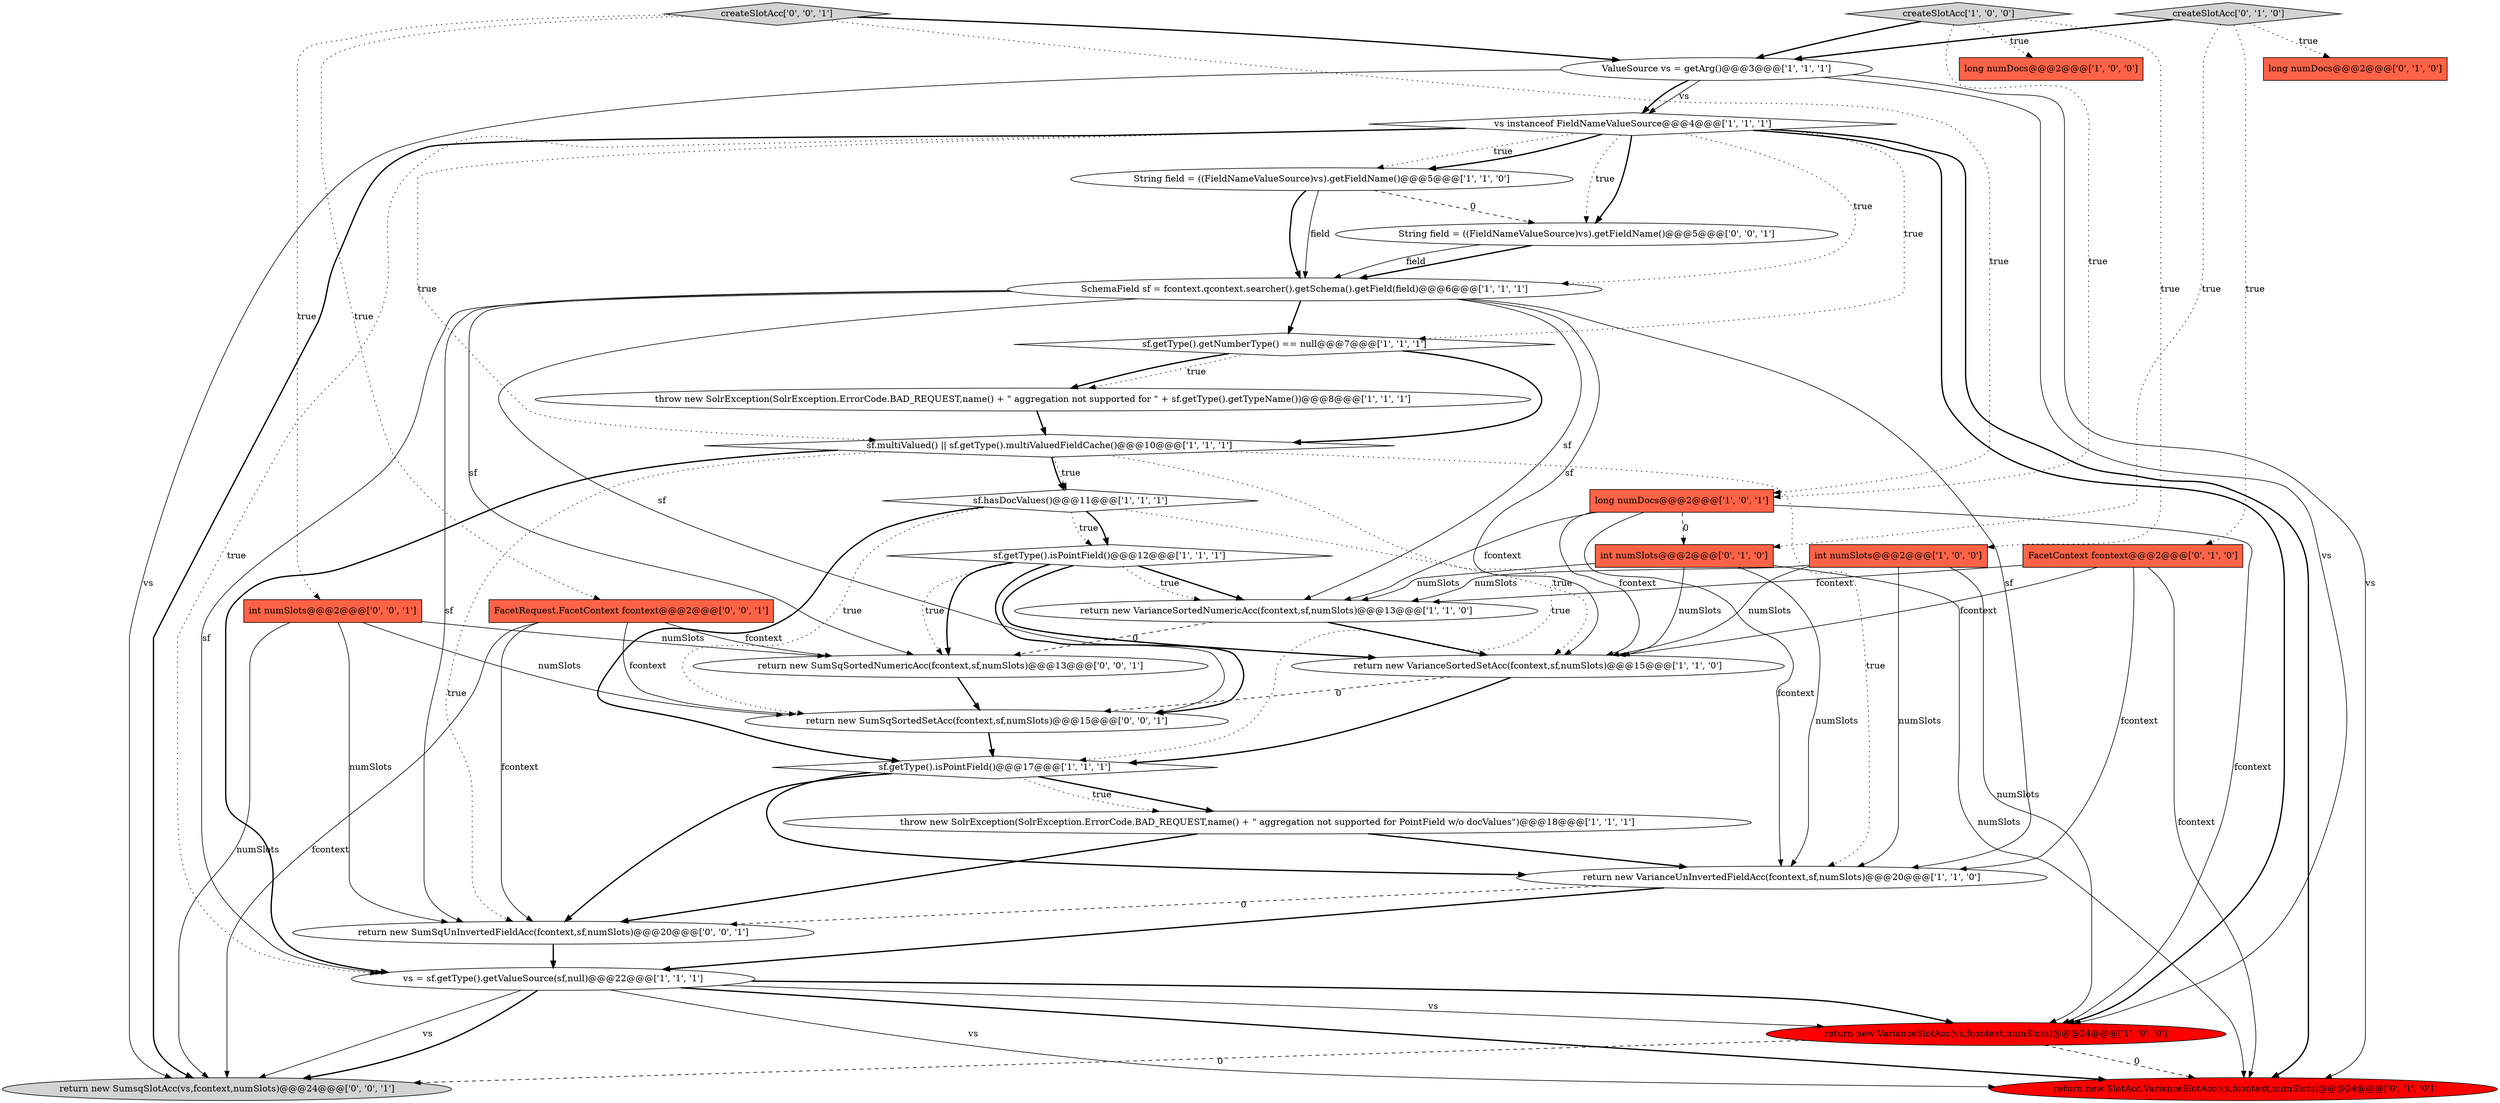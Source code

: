 digraph {
9 [style = filled, label = "throw new SolrException(SolrException.ErrorCode.BAD_REQUEST,name() + \" aggregation not supported for \" + sf.getType().getTypeName())@@@8@@@['1', '1', '1']", fillcolor = white, shape = ellipse image = "AAA0AAABBB1BBB"];
28 [style = filled, label = "String field = ((FieldNameValueSource)vs).getFieldName()@@@5@@@['0', '0', '1']", fillcolor = white, shape = ellipse image = "AAA0AAABBB3BBB"];
7 [style = filled, label = "long numDocs@@@2@@@['1', '0', '0']", fillcolor = tomato, shape = box image = "AAA0AAABBB1BBB"];
17 [style = filled, label = "int numSlots@@@2@@@['1', '0', '0']", fillcolor = tomato, shape = box image = "AAA0AAABBB1BBB"];
25 [style = filled, label = "int numSlots@@@2@@@['0', '0', '1']", fillcolor = tomato, shape = box image = "AAA0AAABBB3BBB"];
1 [style = filled, label = "return new VarianceSlotAcc(vs,fcontext,numSlots)@@@24@@@['1', '0', '0']", fillcolor = red, shape = ellipse image = "AAA1AAABBB1BBB"];
19 [style = filled, label = "long numDocs@@@2@@@['1', '0', '1']", fillcolor = tomato, shape = box image = "AAA0AAABBB1BBB"];
15 [style = filled, label = "sf.hasDocValues()@@@11@@@['1', '1', '1']", fillcolor = white, shape = diamond image = "AAA0AAABBB1BBB"];
21 [style = filled, label = "createSlotAcc['0', '1', '0']", fillcolor = lightgray, shape = diamond image = "AAA0AAABBB2BBB"];
5 [style = filled, label = "vs instanceof FieldNameValueSource@@@4@@@['1', '1', '1']", fillcolor = white, shape = diamond image = "AAA0AAABBB1BBB"];
13 [style = filled, label = "vs = sf.getType().getValueSource(sf,null)@@@22@@@['1', '1', '1']", fillcolor = white, shape = ellipse image = "AAA0AAABBB1BBB"];
11 [style = filled, label = "SchemaField sf = fcontext.qcontext.searcher().getSchema().getField(field)@@@6@@@['1', '1', '1']", fillcolor = white, shape = ellipse image = "AAA0AAABBB1BBB"];
20 [style = filled, label = "return new SlotAcc.VarianceSlotAcc(vs,fcontext,numSlots)@@@24@@@['0', '1', '0']", fillcolor = red, shape = ellipse image = "AAA1AAABBB2BBB"];
26 [style = filled, label = "return new SumSqUnInvertedFieldAcc(fcontext,sf,numSlots)@@@20@@@['0', '0', '1']", fillcolor = white, shape = ellipse image = "AAA0AAABBB3BBB"];
2 [style = filled, label = "return new VarianceSortedNumericAcc(fcontext,sf,numSlots)@@@13@@@['1', '1', '0']", fillcolor = white, shape = ellipse image = "AAA0AAABBB1BBB"];
16 [style = filled, label = "return new VarianceUnInvertedFieldAcc(fcontext,sf,numSlots)@@@20@@@['1', '1', '0']", fillcolor = white, shape = ellipse image = "AAA0AAABBB1BBB"];
29 [style = filled, label = "return new SumSqSortedSetAcc(fcontext,sf,numSlots)@@@15@@@['0', '0', '1']", fillcolor = white, shape = ellipse image = "AAA0AAABBB3BBB"];
18 [style = filled, label = "sf.getType().getNumberType() == null@@@7@@@['1', '1', '1']", fillcolor = white, shape = diamond image = "AAA0AAABBB1BBB"];
23 [style = filled, label = "FacetContext fcontext@@@2@@@['0', '1', '0']", fillcolor = tomato, shape = box image = "AAA0AAABBB2BBB"];
22 [style = filled, label = "long numDocs@@@2@@@['0', '1', '0']", fillcolor = tomato, shape = box image = "AAA0AAABBB2BBB"];
0 [style = filled, label = "throw new SolrException(SolrException.ErrorCode.BAD_REQUEST,name() + \" aggregation not supported for PointField w/o docValues\")@@@18@@@['1', '1', '1']", fillcolor = white, shape = ellipse image = "AAA0AAABBB1BBB"];
6 [style = filled, label = "String field = ((FieldNameValueSource)vs).getFieldName()@@@5@@@['1', '1', '0']", fillcolor = white, shape = ellipse image = "AAA0AAABBB1BBB"];
3 [style = filled, label = "createSlotAcc['1', '0', '0']", fillcolor = lightgray, shape = diamond image = "AAA0AAABBB1BBB"];
14 [style = filled, label = "ValueSource vs = getArg()@@@3@@@['1', '1', '1']", fillcolor = white, shape = ellipse image = "AAA0AAABBB1BBB"];
12 [style = filled, label = "sf.multiValued() || sf.getType().multiValuedFieldCache()@@@10@@@['1', '1', '1']", fillcolor = white, shape = diamond image = "AAA0AAABBB1BBB"];
32 [style = filled, label = "createSlotAcc['0', '0', '1']", fillcolor = lightgray, shape = diamond image = "AAA0AAABBB3BBB"];
30 [style = filled, label = "return new SumsqSlotAcc(vs,fcontext,numSlots)@@@24@@@['0', '0', '1']", fillcolor = lightgray, shape = ellipse image = "AAA0AAABBB3BBB"];
24 [style = filled, label = "int numSlots@@@2@@@['0', '1', '0']", fillcolor = tomato, shape = box image = "AAA1AAABBB2BBB"];
27 [style = filled, label = "FacetRequest.FacetContext fcontext@@@2@@@['0', '0', '1']", fillcolor = tomato, shape = box image = "AAA0AAABBB3BBB"];
31 [style = filled, label = "return new SumSqSortedNumericAcc(fcontext,sf,numSlots)@@@13@@@['0', '0', '1']", fillcolor = white, shape = ellipse image = "AAA0AAABBB3BBB"];
8 [style = filled, label = "return new VarianceSortedSetAcc(fcontext,sf,numSlots)@@@15@@@['1', '1', '0']", fillcolor = white, shape = ellipse image = "AAA0AAABBB1BBB"];
10 [style = filled, label = "sf.getType().isPointField()@@@17@@@['1', '1', '1']", fillcolor = white, shape = diamond image = "AAA0AAABBB1BBB"];
4 [style = filled, label = "sf.getType().isPointField()@@@12@@@['1', '1', '1']", fillcolor = white, shape = diamond image = "AAA0AAABBB1BBB"];
8->10 [style = bold, label=""];
15->10 [style = bold, label=""];
5->18 [style = dotted, label="true"];
5->20 [style = bold, label=""];
24->20 [style = solid, label="numSlots"];
12->15 [style = dotted, label="true"];
14->30 [style = solid, label="vs"];
5->12 [style = dotted, label="true"];
5->28 [style = bold, label=""];
13->1 [style = bold, label=""];
16->26 [style = dashed, label="0"];
5->13 [style = dotted, label="true"];
5->11 [style = dotted, label="true"];
32->25 [style = dotted, label="true"];
15->8 [style = dotted, label="true"];
21->24 [style = dotted, label="true"];
13->1 [style = solid, label="vs"];
21->23 [style = dotted, label="true"];
15->29 [style = dotted, label="true"];
6->11 [style = bold, label=""];
17->8 [style = solid, label="numSlots"];
4->8 [style = bold, label=""];
19->8 [style = solid, label="fcontext"];
5->30 [style = bold, label=""];
25->26 [style = solid, label="numSlots"];
11->16 [style = solid, label="sf"];
17->16 [style = solid, label="numSlots"];
3->7 [style = dotted, label="true"];
18->12 [style = bold, label=""];
5->6 [style = dotted, label="true"];
13->20 [style = solid, label="vs"];
31->29 [style = bold, label=""];
21->22 [style = dotted, label="true"];
10->26 [style = bold, label=""];
14->5 [style = solid, label="vs"];
19->16 [style = solid, label="fcontext"];
4->2 [style = bold, label=""];
11->26 [style = solid, label="sf"];
11->18 [style = bold, label=""];
26->13 [style = bold, label=""];
23->20 [style = solid, label="fcontext"];
5->1 [style = bold, label=""];
14->20 [style = solid, label="vs"];
27->30 [style = solid, label="fcontext"];
17->2 [style = solid, label="numSlots"];
5->6 [style = bold, label=""];
12->10 [style = dotted, label="true"];
11->2 [style = solid, label="sf"];
23->8 [style = solid, label="fcontext"];
10->0 [style = bold, label=""];
18->9 [style = bold, label=""];
10->0 [style = dotted, label="true"];
3->17 [style = dotted, label="true"];
14->1 [style = solid, label="vs"];
4->2 [style = dotted, label="true"];
11->8 [style = solid, label="sf"];
27->31 [style = solid, label="fcontext"];
0->16 [style = bold, label=""];
24->16 [style = solid, label="numSlots"];
16->13 [style = bold, label=""];
1->30 [style = dashed, label="0"];
32->14 [style = bold, label=""];
25->29 [style = solid, label="numSlots"];
27->26 [style = solid, label="fcontext"];
4->29 [style = bold, label=""];
24->8 [style = solid, label="numSlots"];
12->26 [style = dotted, label="true"];
12->13 [style = bold, label=""];
4->31 [style = bold, label=""];
11->13 [style = solid, label="sf"];
6->28 [style = dashed, label="0"];
10->16 [style = bold, label=""];
4->31 [style = dotted, label="true"];
19->1 [style = solid, label="fcontext"];
18->9 [style = dotted, label="true"];
25->31 [style = solid, label="numSlots"];
29->10 [style = bold, label=""];
19->24 [style = dashed, label="0"];
9->12 [style = bold, label=""];
11->29 [style = solid, label="sf"];
23->16 [style = solid, label="fcontext"];
13->30 [style = solid, label="vs"];
5->28 [style = dotted, label="true"];
8->29 [style = dashed, label="0"];
19->2 [style = solid, label="fcontext"];
21->14 [style = bold, label=""];
14->5 [style = bold, label=""];
0->26 [style = bold, label=""];
28->11 [style = bold, label=""];
3->14 [style = bold, label=""];
11->31 [style = solid, label="sf"];
12->15 [style = bold, label=""];
13->30 [style = bold, label=""];
23->2 [style = solid, label="fcontext"];
15->4 [style = dotted, label="true"];
2->31 [style = dashed, label="0"];
1->20 [style = dashed, label="0"];
32->27 [style = dotted, label="true"];
3->19 [style = dotted, label="true"];
12->16 [style = dotted, label="true"];
15->4 [style = bold, label=""];
17->1 [style = solid, label="numSlots"];
28->11 [style = solid, label="field"];
6->11 [style = solid, label="field"];
24->2 [style = solid, label="numSlots"];
25->30 [style = solid, label="numSlots"];
27->29 [style = solid, label="fcontext"];
32->19 [style = dotted, label="true"];
2->8 [style = bold, label=""];
13->20 [style = bold, label=""];
}
